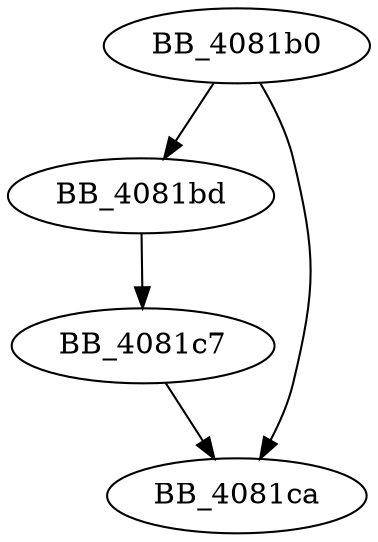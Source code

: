 DiGraph sub_4081B0{
BB_4081b0->BB_4081bd
BB_4081b0->BB_4081ca
BB_4081bd->BB_4081c7
BB_4081c7->BB_4081ca
}
